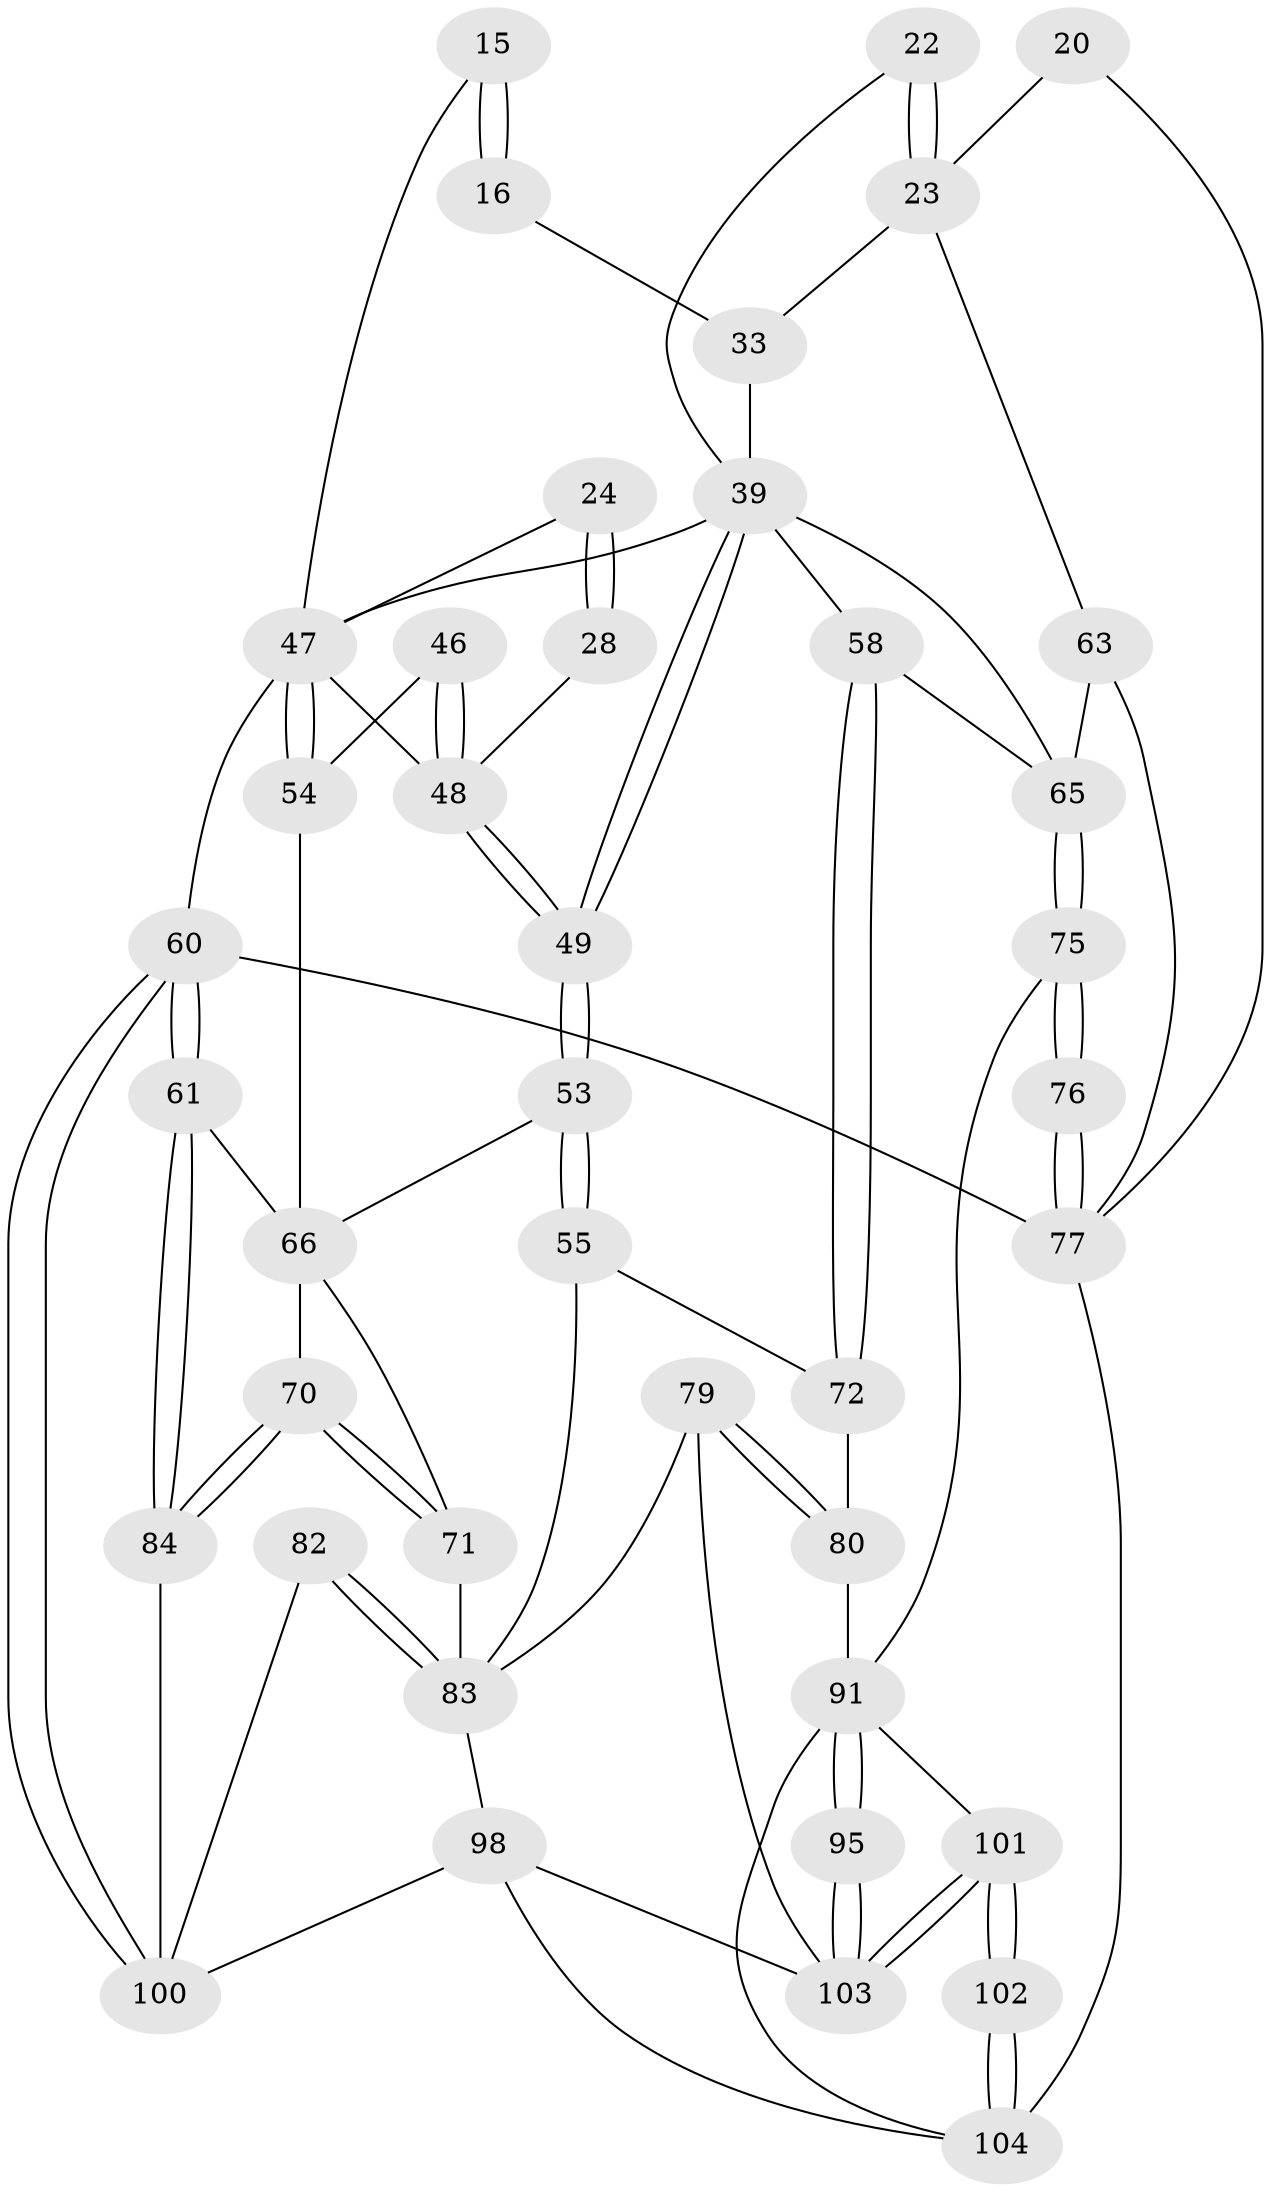 // original degree distribution, {3: 0.028846153846153848, 4: 0.23076923076923078, 5: 0.5096153846153846, 6: 0.23076923076923078}
// Generated by graph-tools (version 1.1) at 2025/04/03/04/25 22:04:27]
// undirected, 41 vertices, 92 edges
graph export_dot {
graph [start="1"]
  node [color=gray90,style=filled];
  15 [pos="+0.4972161037701665+0.10624139850593949",super="+2"];
  16 [pos="+0.4021893857244649+0.08407234260360516",super="+10"];
  20 [pos="+0.07530880352049858+0.06730843815238514",super="+9+14"];
  22 [pos="+0.13357700905147488+0.17648155299364926"];
  23 [pos="+0.07111128134908826+0.23096138638298666",super="+21+13+12"];
  24 [pos="+0.5925587191510069+0.14298952283094296"];
  28 [pos="+0.7851280378676889+0.03596853816587028",super="+25"];
  33 [pos="+0.2630028435409587+0.1343693466946658",super="+11+32"];
  39 [pos="+0.36404298070523244+0.3120734355070652",super="+35+36+38"];
  46 [pos="+0.8000029253751745+0.30892971322766033"];
  47 [pos="+1+0.1435723455000347",super="+44+26+19"];
  48 [pos="+0.6328740706699905+0.37086800492572",super="+40+41+27"];
  49 [pos="+0.6300707987278813+0.3806184157458358"];
  53 [pos="+0.6309186751715385+0.40803965661231895"];
  54 [pos="+1+0.5239072389150494",super="+50"];
  55 [pos="+0.5314172325740284+0.532167056035579"];
  58 [pos="+0.3008657207747975+0.5305943561513091",super="+57"];
  60 [pos="+1+1",super="+6"];
  61 [pos="+1+0.6078970195159931"];
  63 [pos="+0.11598272744789252+0.5913443420984412",super="+43"];
  65 [pos="+0.14089937006413505+0.6052762157489924",super="+59"];
  66 [pos="+0.8389827270318907+0.4928056996393055",super="+62+52"];
  70 [pos="+0.8720651919228523+0.6217816482005364"];
  71 [pos="+0.7872103893987183+0.638378236062021",super="+67"];
  72 [pos="+0.3191346129656478+0.5693733446643345",super="+56"];
  75 [pos="+0.19569791680748938+0.6810637351580077"];
  76 [pos="+0+1"];
  77 [pos="+0+1",super="+7+64"];
  79 [pos="+0.5259860955571333+0.6964372413982259"];
  80 [pos="+0.44629591529326307+0.7106149903288028",super="+73"];
  82 [pos="+0.740538742892123+0.732124460383384"];
  83 [pos="+0.6755453885985946+0.7679990817318572",super="+78+81"];
  84 [pos="+0.9613923981364976+0.6767891252820932"];
  91 [pos="+0.37876495394030774+0.847062736844179",super="+89+90"];
  95 [pos="+0.4179510720704117+0.8782830166625699"];
  98 [pos="+0.7843244022571828+1",super="+97"];
  100 [pos="+0.8568547242952967+1",super="+85"];
  101 [pos="+0.3576135390992545+1",super="+92+93"];
  102 [pos="+0.3484407306380687+1",super="+96"];
  103 [pos="+0.4258283808163371+0.9420838341673917",super="+99"];
  104 [pos="+0.3316790407592084+1",super="+88+87"];
  15 -- 16 [weight=2];
  15 -- 16;
  15 -- 47 [weight=2];
  16 -- 33 [weight=2];
  20 -- 23 [weight=2];
  20 -- 77;
  22 -- 23 [weight=2];
  22 -- 23;
  22 -- 39;
  23 -- 33;
  23 -- 63;
  24 -- 28 [weight=2];
  24 -- 28;
  24 -- 47;
  28 -- 48;
  33 -- 39 [weight=3];
  39 -- 49;
  39 -- 49;
  39 -- 47;
  39 -- 58;
  39 -- 65;
  46 -- 48 [weight=2];
  46 -- 48;
  46 -- 54;
  47 -- 54 [weight=2];
  47 -- 54;
  47 -- 60 [weight=2];
  47 -- 48 [weight=2];
  48 -- 49;
  48 -- 49;
  49 -- 53;
  49 -- 53;
  53 -- 55;
  53 -- 55;
  53 -- 66;
  54 -- 66 [weight=2];
  55 -- 72;
  55 -- 83;
  58 -- 72 [weight=2];
  58 -- 72;
  58 -- 65;
  60 -- 61;
  60 -- 61;
  60 -- 100;
  60 -- 100;
  60 -- 77 [weight=2];
  61 -- 84;
  61 -- 84;
  61 -- 66;
  63 -- 65 [weight=2];
  63 -- 77 [weight=2];
  65 -- 75;
  65 -- 75;
  66 -- 70;
  66 -- 71;
  70 -- 71;
  70 -- 71;
  70 -- 84;
  70 -- 84;
  71 -- 83 [weight=2];
  72 -- 80;
  75 -- 76;
  75 -- 76;
  75 -- 91;
  76 -- 77 [weight=2];
  76 -- 77;
  77 -- 104;
  79 -- 80;
  79 -- 80;
  79 -- 83;
  79 -- 103;
  80 -- 91 [weight=2];
  82 -- 83 [weight=2];
  82 -- 83;
  82 -- 100;
  83 -- 98;
  84 -- 100;
  91 -- 95;
  91 -- 95;
  91 -- 101 [weight=2];
  91 -- 104;
  95 -- 103 [weight=2];
  95 -- 103;
  98 -- 104;
  98 -- 100;
  98 -- 103;
  101 -- 102 [weight=2];
  101 -- 102;
  101 -- 103;
  101 -- 103;
  102 -- 104 [weight=2];
  102 -- 104;
}
